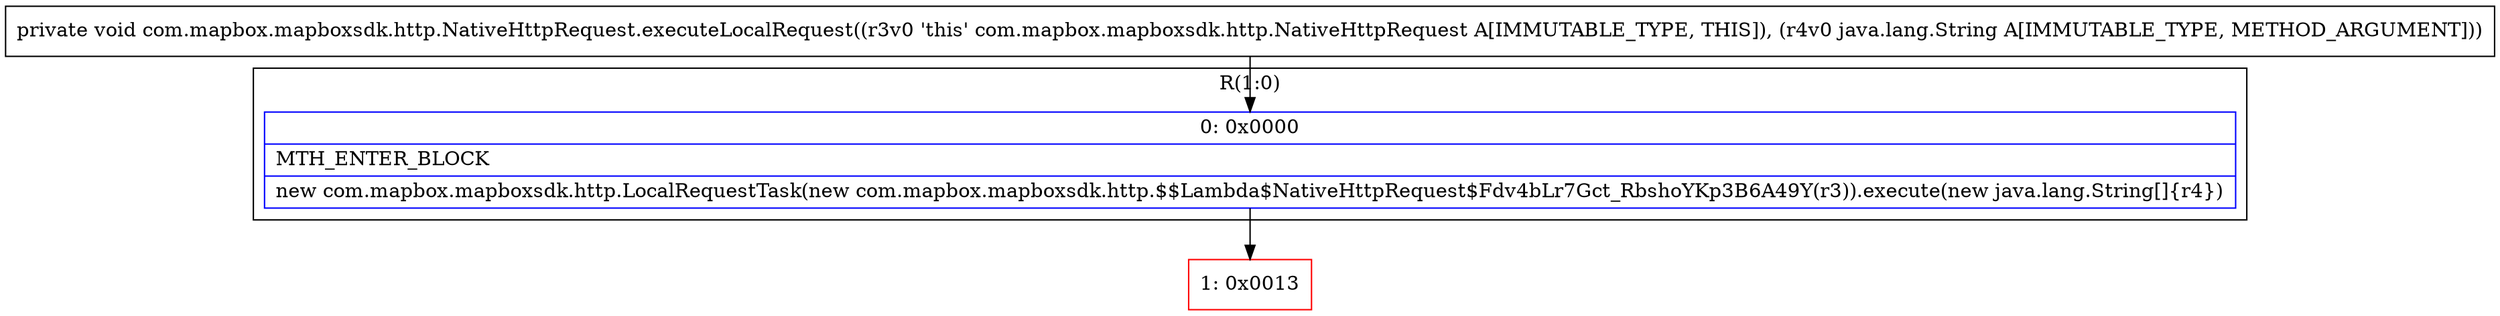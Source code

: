 digraph "CFG forcom.mapbox.mapboxsdk.http.NativeHttpRequest.executeLocalRequest(Ljava\/lang\/String;)V" {
subgraph cluster_Region_605359216 {
label = "R(1:0)";
node [shape=record,color=blue];
Node_0 [shape=record,label="{0\:\ 0x0000|MTH_ENTER_BLOCK\l|new com.mapbox.mapboxsdk.http.LocalRequestTask(new com.mapbox.mapboxsdk.http.$$Lambda$NativeHttpRequest$Fdv4bLr7Gct_RbshoYKp3B6A49Y(r3)).execute(new java.lang.String[]\{r4\})\l}"];
}
Node_1 [shape=record,color=red,label="{1\:\ 0x0013}"];
MethodNode[shape=record,label="{private void com.mapbox.mapboxsdk.http.NativeHttpRequest.executeLocalRequest((r3v0 'this' com.mapbox.mapboxsdk.http.NativeHttpRequest A[IMMUTABLE_TYPE, THIS]), (r4v0 java.lang.String A[IMMUTABLE_TYPE, METHOD_ARGUMENT])) }"];
MethodNode -> Node_0;
Node_0 -> Node_1;
}

